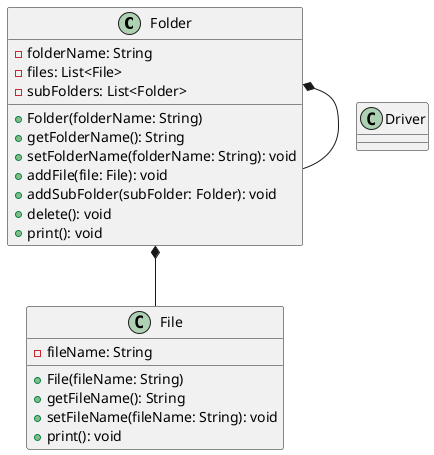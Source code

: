 @startuml classdiagram4

class Folder {
  - folderName: String
  - files: List<File>
  - subFolders: List<Folder>

  + Folder(folderName: String)
  + getFolderName(): String
  + setFolderName(folderName: String): void
  + addFile(file: File): void
  + addSubFolder(subFolder: Folder): void
  + delete(): void
  + print(): void
}

class File {
  - fileName: String

  + File(fileName: String)
  + getFileName(): String
  + setFileName(fileName: String): void
  + print(): void
}

class Driver {
}

Folder *-- Folder
Folder *-- File

@enduml

